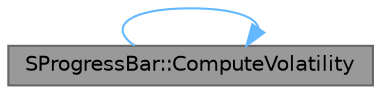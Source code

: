 digraph "SProgressBar::ComputeVolatility"
{
 // INTERACTIVE_SVG=YES
 // LATEX_PDF_SIZE
  bgcolor="transparent";
  edge [fontname=Helvetica,fontsize=10,labelfontname=Helvetica,labelfontsize=10];
  node [fontname=Helvetica,fontsize=10,shape=box,height=0.2,width=0.4];
  rankdir="LR";
  Node1 [id="Node000001",label="SProgressBar::ComputeVolatility",height=0.2,width=0.4,color="gray40", fillcolor="grey60", style="filled", fontcolor="black",tooltip="Recomputes the volatility of the widget."];
  Node1 -> Node1 [id="edge1_Node000001_Node000001",color="steelblue1",style="solid",tooltip=" "];
}
